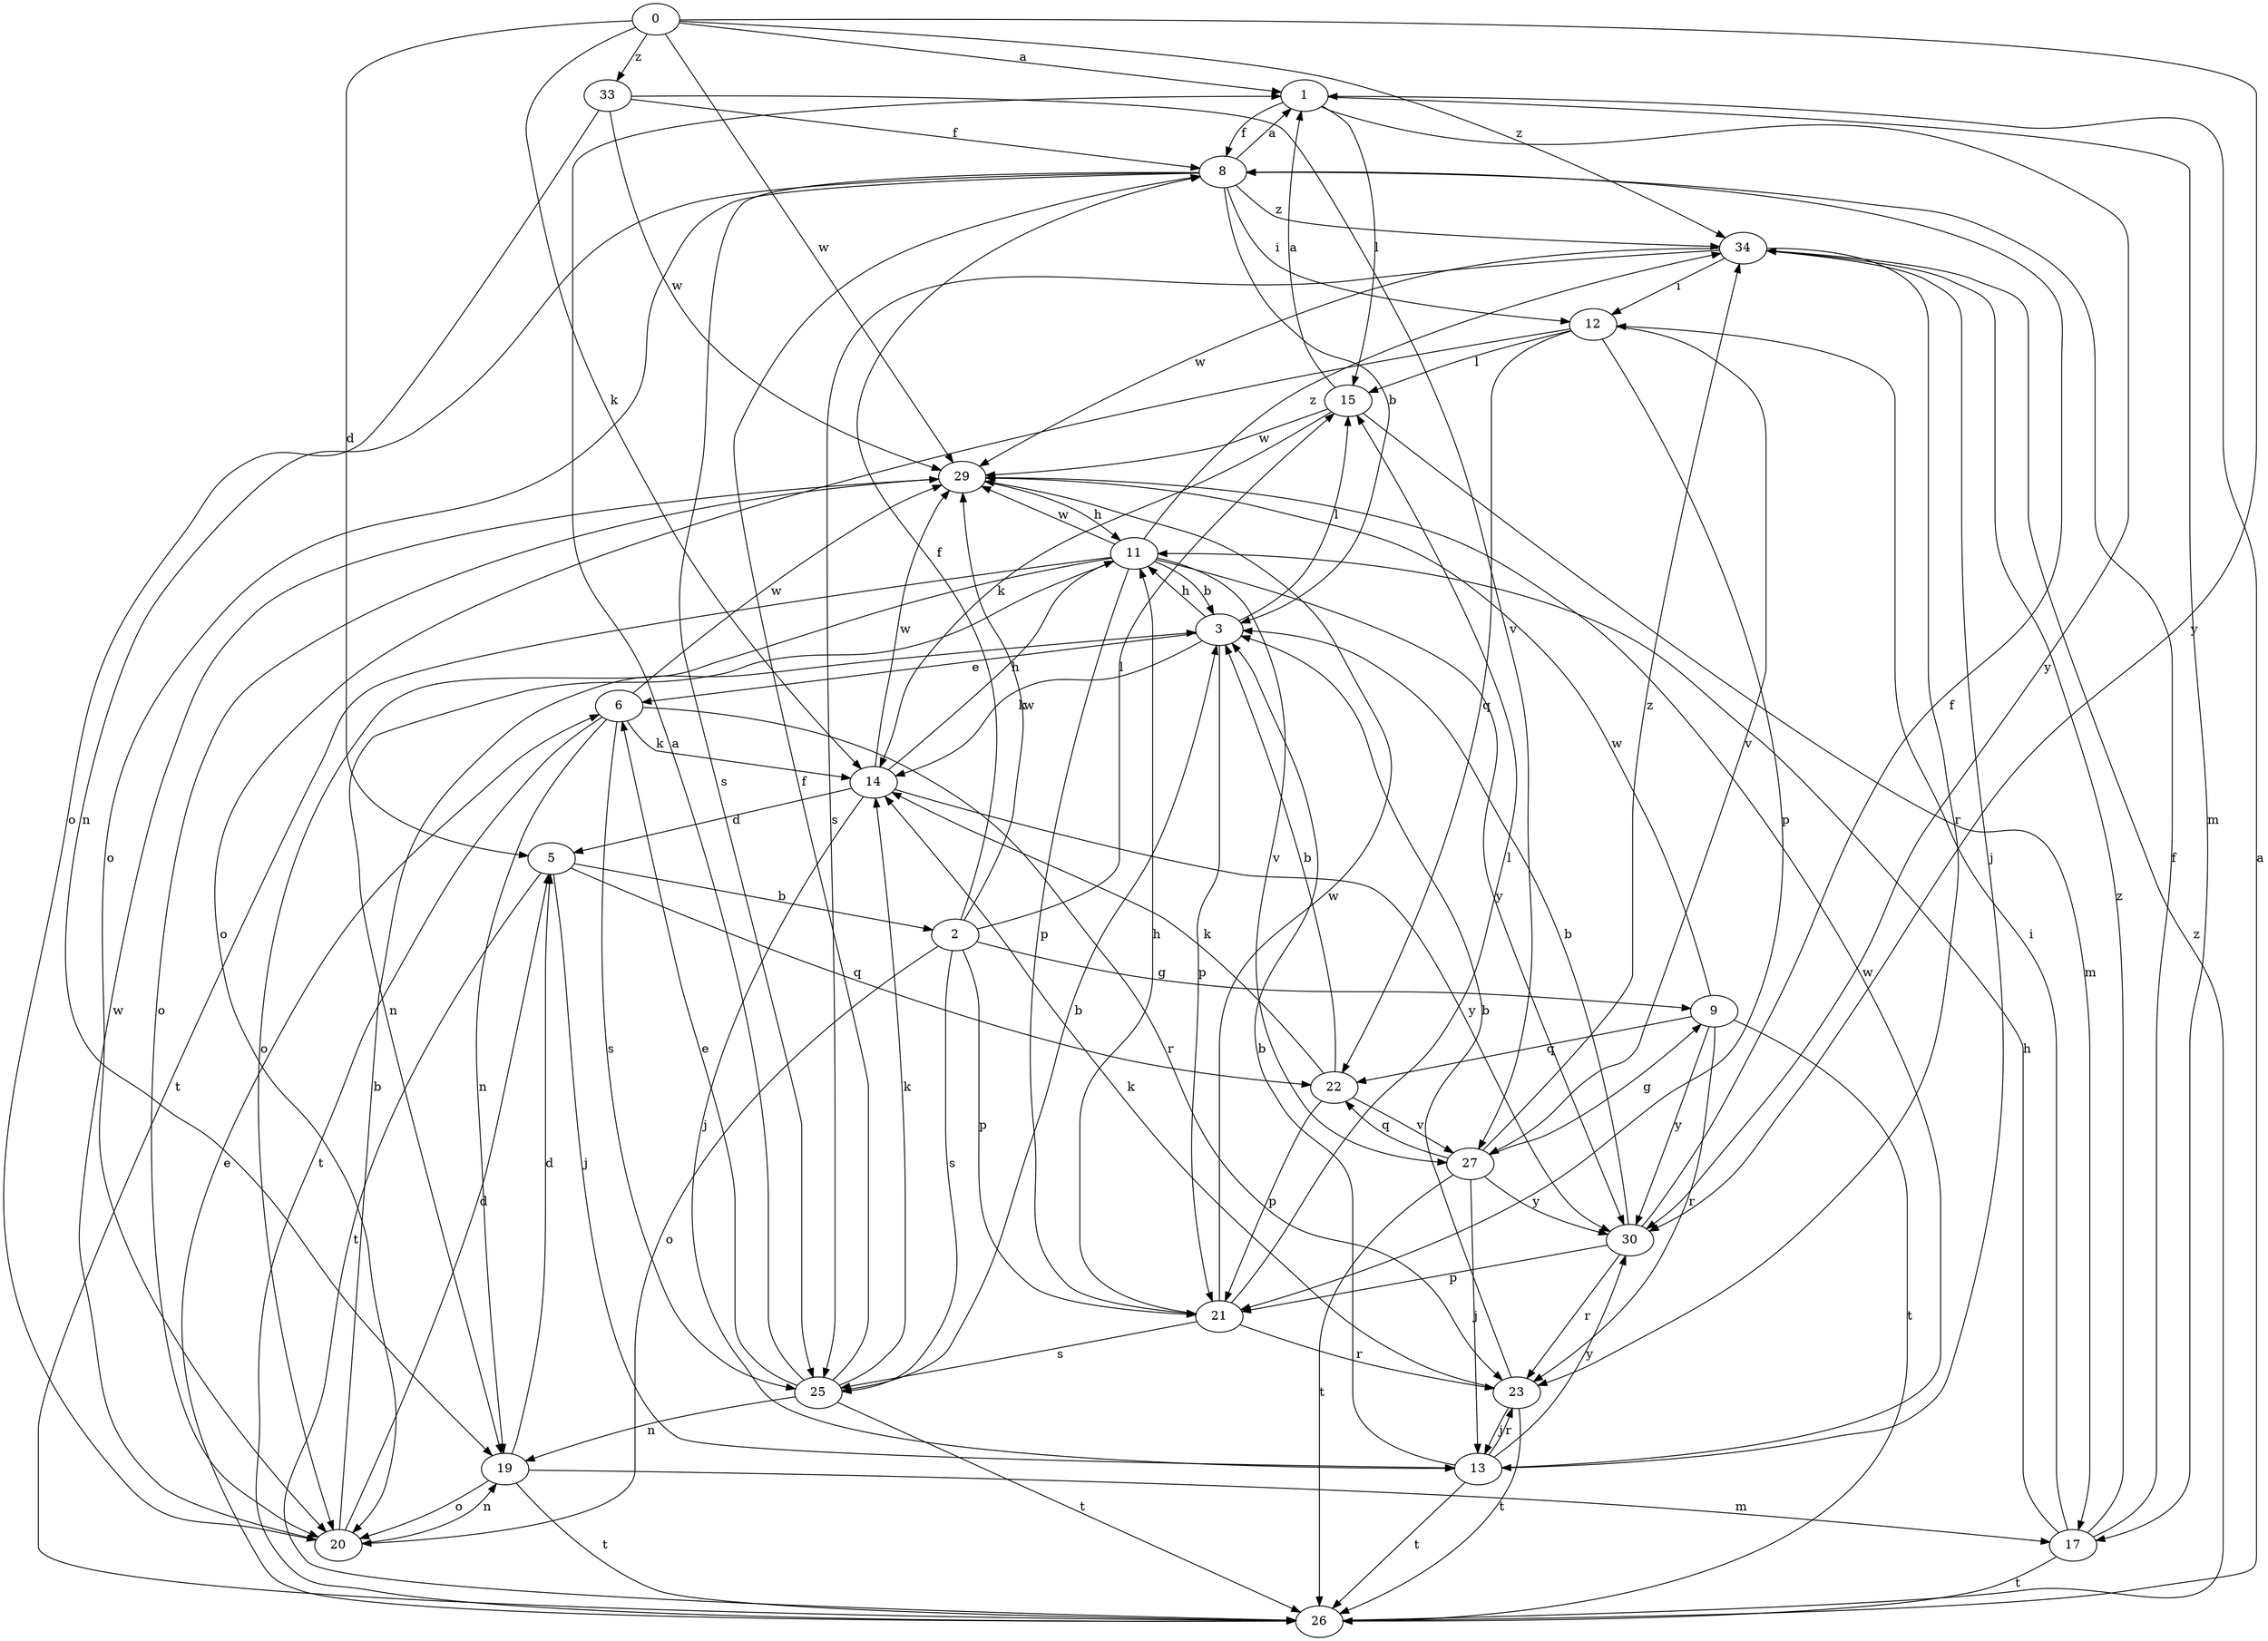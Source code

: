strict digraph  {
0;
1;
2;
3;
5;
6;
8;
9;
11;
12;
13;
14;
15;
17;
19;
20;
21;
22;
23;
25;
26;
27;
29;
30;
33;
34;
0 -> 1  [label=a];
0 -> 5  [label=d];
0 -> 14  [label=k];
0 -> 29  [label=w];
0 -> 30  [label=y];
0 -> 33  [label=z];
0 -> 34  [label=z];
1 -> 8  [label=f];
1 -> 15  [label=l];
1 -> 17  [label=m];
1 -> 30  [label=y];
2 -> 8  [label=f];
2 -> 9  [label=g];
2 -> 15  [label=l];
2 -> 20  [label=o];
2 -> 21  [label=p];
2 -> 25  [label=s];
2 -> 29  [label=w];
3 -> 6  [label=e];
3 -> 11  [label=h];
3 -> 14  [label=k];
3 -> 15  [label=l];
3 -> 21  [label=p];
5 -> 2  [label=b];
5 -> 13  [label=j];
5 -> 22  [label=q];
5 -> 26  [label=t];
6 -> 14  [label=k];
6 -> 19  [label=n];
6 -> 23  [label=r];
6 -> 25  [label=s];
6 -> 26  [label=t];
6 -> 29  [label=w];
8 -> 1  [label=a];
8 -> 3  [label=b];
8 -> 12  [label=i];
8 -> 19  [label=n];
8 -> 20  [label=o];
8 -> 25  [label=s];
8 -> 34  [label=z];
9 -> 22  [label=q];
9 -> 23  [label=r];
9 -> 26  [label=t];
9 -> 29  [label=w];
9 -> 30  [label=y];
11 -> 3  [label=b];
11 -> 19  [label=n];
11 -> 20  [label=o];
11 -> 21  [label=p];
11 -> 26  [label=t];
11 -> 27  [label=v];
11 -> 29  [label=w];
11 -> 30  [label=y];
11 -> 34  [label=z];
12 -> 15  [label=l];
12 -> 20  [label=o];
12 -> 21  [label=p];
12 -> 22  [label=q];
12 -> 27  [label=v];
13 -> 3  [label=b];
13 -> 23  [label=r];
13 -> 26  [label=t];
13 -> 29  [label=w];
13 -> 30  [label=y];
14 -> 5  [label=d];
14 -> 11  [label=h];
14 -> 13  [label=j];
14 -> 29  [label=w];
14 -> 30  [label=y];
15 -> 1  [label=a];
15 -> 14  [label=k];
15 -> 17  [label=m];
15 -> 29  [label=w];
17 -> 8  [label=f];
17 -> 11  [label=h];
17 -> 12  [label=i];
17 -> 26  [label=t];
17 -> 34  [label=z];
19 -> 5  [label=d];
19 -> 17  [label=m];
19 -> 20  [label=o];
19 -> 26  [label=t];
20 -> 3  [label=b];
20 -> 5  [label=d];
20 -> 19  [label=n];
20 -> 29  [label=w];
21 -> 11  [label=h];
21 -> 15  [label=l];
21 -> 23  [label=r];
21 -> 25  [label=s];
21 -> 29  [label=w];
22 -> 3  [label=b];
22 -> 14  [label=k];
22 -> 21  [label=p];
22 -> 27  [label=v];
23 -> 3  [label=b];
23 -> 13  [label=j];
23 -> 14  [label=k];
23 -> 26  [label=t];
25 -> 1  [label=a];
25 -> 3  [label=b];
25 -> 6  [label=e];
25 -> 8  [label=f];
25 -> 14  [label=k];
25 -> 19  [label=n];
25 -> 26  [label=t];
26 -> 1  [label=a];
26 -> 6  [label=e];
26 -> 34  [label=z];
27 -> 9  [label=g];
27 -> 13  [label=j];
27 -> 22  [label=q];
27 -> 26  [label=t];
27 -> 30  [label=y];
27 -> 34  [label=z];
29 -> 11  [label=h];
29 -> 20  [label=o];
30 -> 3  [label=b];
30 -> 8  [label=f];
30 -> 21  [label=p];
30 -> 23  [label=r];
33 -> 8  [label=f];
33 -> 20  [label=o];
33 -> 27  [label=v];
33 -> 29  [label=w];
34 -> 12  [label=i];
34 -> 13  [label=j];
34 -> 23  [label=r];
34 -> 25  [label=s];
34 -> 29  [label=w];
}

